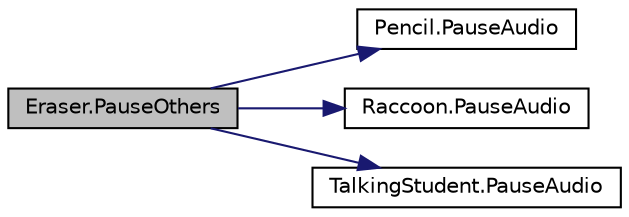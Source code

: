digraph "Eraser.PauseOthers"
{
 // LATEX_PDF_SIZE
  edge [fontname="Helvetica",fontsize="10",labelfontname="Helvetica",labelfontsize="10"];
  node [fontname="Helvetica",fontsize="10",shape=record];
  rankdir="LR";
  Node1 [label="Eraser.PauseOthers",height=0.2,width=0.4,color="black", fillcolor="grey75", style="filled", fontcolor="black",tooltip=" "];
  Node1 -> Node2 [color="midnightblue",fontsize="10",style="solid",fontname="Helvetica"];
  Node2 [label="Pencil.PauseAudio",height=0.2,width=0.4,color="black", fillcolor="white", style="filled",URL="$class_pencil.html#ad5a0e38217b5415687af34751dda1850",tooltip=" "];
  Node1 -> Node3 [color="midnightblue",fontsize="10",style="solid",fontname="Helvetica"];
  Node3 [label="Raccoon.PauseAudio",height=0.2,width=0.4,color="black", fillcolor="white", style="filled",URL="$class_raccoon.html#a8d64c8ed2e3b490cd8732fba91b2f545",tooltip=" "];
  Node1 -> Node4 [color="midnightblue",fontsize="10",style="solid",fontname="Helvetica"];
  Node4 [label="TalkingStudent.PauseAudio",height=0.2,width=0.4,color="black", fillcolor="white", style="filled",URL="$class_talking_student.html#a2ba6c5adba3f9d009634d6ce2baba491",tooltip=" "];
}
